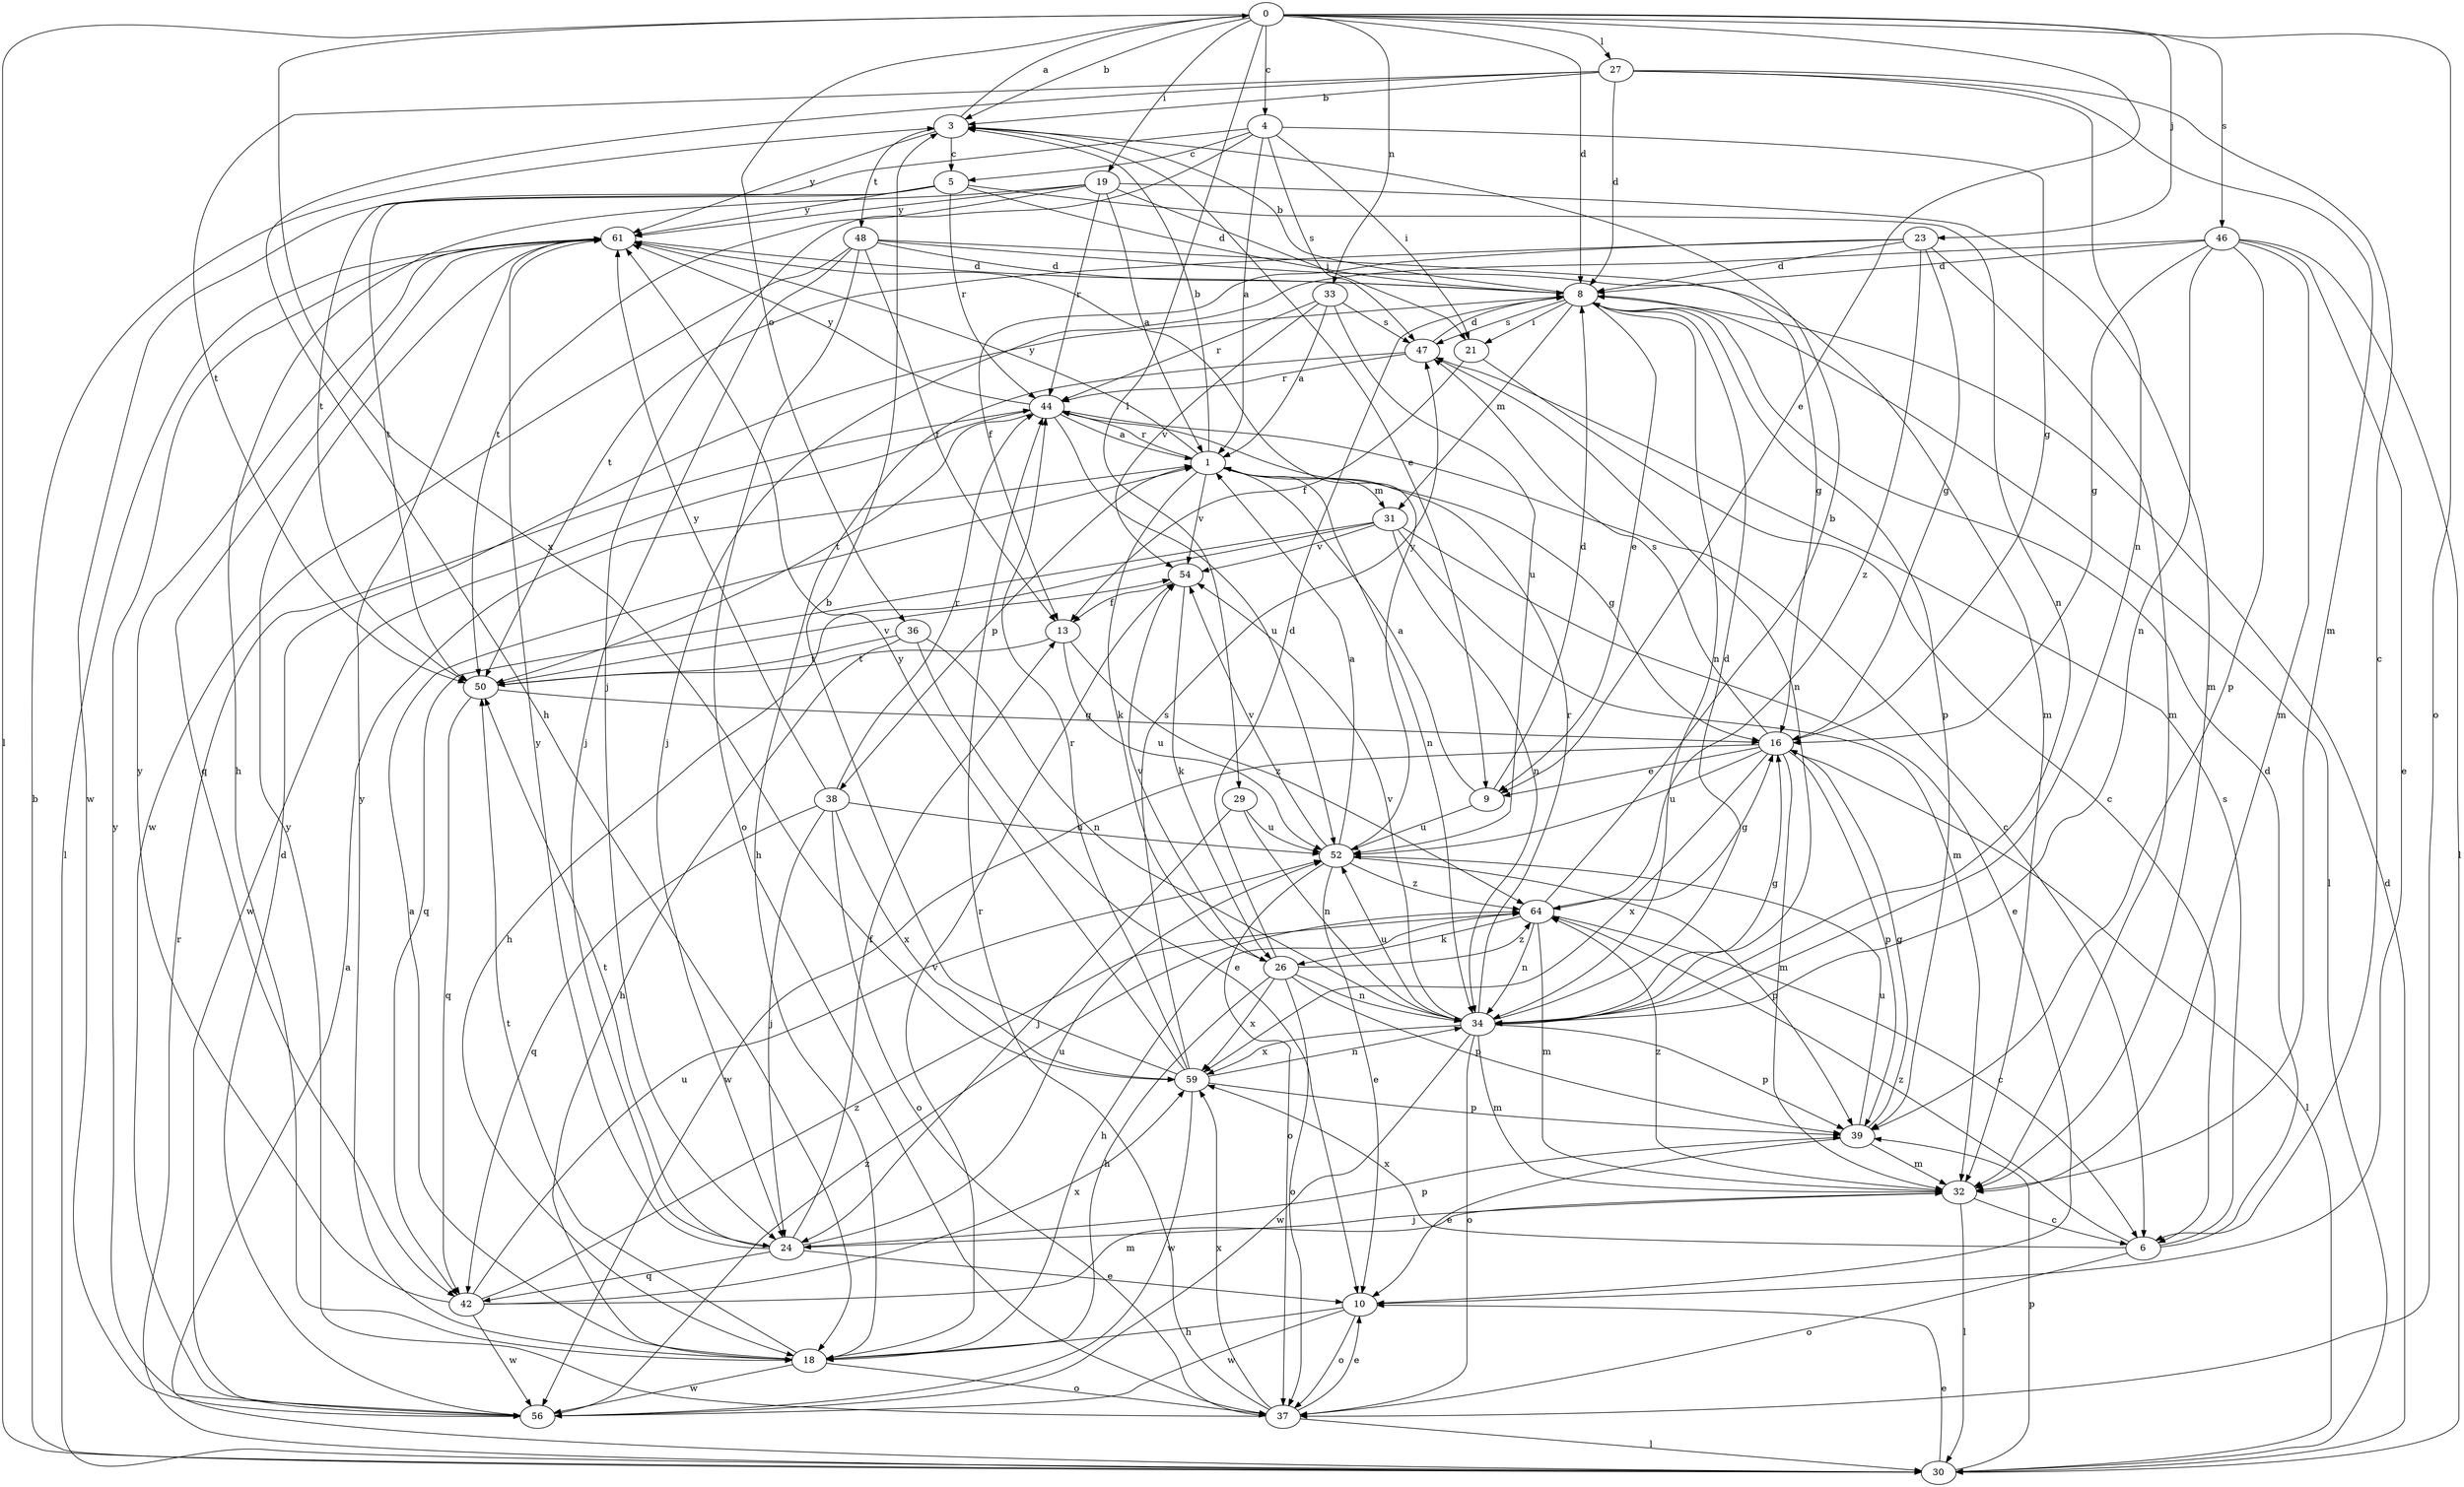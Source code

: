 strict digraph  {
0;
1;
3;
4;
5;
6;
8;
9;
10;
13;
16;
18;
19;
21;
23;
24;
26;
27;
29;
30;
31;
32;
33;
34;
36;
37;
38;
39;
42;
44;
46;
47;
48;
50;
52;
54;
56;
59;
61;
64;
0 -> 3  [label=b];
0 -> 4  [label=c];
0 -> 8  [label=d];
0 -> 9  [label=e];
0 -> 19  [label=i];
0 -> 23  [label=j];
0 -> 27  [label=l];
0 -> 29  [label=l];
0 -> 30  [label=l];
0 -> 33  [label=n];
0 -> 36  [label=o];
0 -> 37  [label=o];
0 -> 46  [label=s];
0 -> 59  [label=x];
1 -> 3  [label=b];
1 -> 16  [label=g];
1 -> 26  [label=k];
1 -> 31  [label=m];
1 -> 34  [label=n];
1 -> 38  [label=p];
1 -> 44  [label=r];
1 -> 54  [label=v];
1 -> 61  [label=y];
3 -> 0  [label=a];
3 -> 5  [label=c];
3 -> 9  [label=e];
3 -> 48  [label=t];
3 -> 61  [label=y];
4 -> 1  [label=a];
4 -> 5  [label=c];
4 -> 16  [label=g];
4 -> 21  [label=i];
4 -> 24  [label=j];
4 -> 47  [label=s];
4 -> 50  [label=t];
5 -> 8  [label=d];
5 -> 34  [label=n];
5 -> 44  [label=r];
5 -> 50  [label=t];
5 -> 56  [label=w];
5 -> 61  [label=y];
6 -> 8  [label=d];
6 -> 37  [label=o];
6 -> 47  [label=s];
6 -> 59  [label=x];
6 -> 64  [label=z];
8 -> 3  [label=b];
8 -> 9  [label=e];
8 -> 21  [label=i];
8 -> 30  [label=l];
8 -> 31  [label=m];
8 -> 34  [label=n];
8 -> 39  [label=p];
8 -> 47  [label=s];
9 -> 1  [label=a];
9 -> 8  [label=d];
9 -> 52  [label=u];
10 -> 18  [label=h];
10 -> 37  [label=o];
10 -> 56  [label=w];
13 -> 50  [label=t];
13 -> 52  [label=u];
13 -> 64  [label=z];
16 -> 9  [label=e];
16 -> 30  [label=l];
16 -> 32  [label=m];
16 -> 39  [label=p];
16 -> 47  [label=s];
16 -> 52  [label=u];
16 -> 56  [label=w];
16 -> 59  [label=x];
18 -> 1  [label=a];
18 -> 37  [label=o];
18 -> 50  [label=t];
18 -> 54  [label=v];
18 -> 56  [label=w];
18 -> 61  [label=y];
19 -> 1  [label=a];
19 -> 18  [label=h];
19 -> 21  [label=i];
19 -> 32  [label=m];
19 -> 44  [label=r];
19 -> 50  [label=t];
19 -> 61  [label=y];
21 -> 6  [label=c];
21 -> 13  [label=f];
23 -> 8  [label=d];
23 -> 13  [label=f];
23 -> 16  [label=g];
23 -> 32  [label=m];
23 -> 50  [label=t];
23 -> 64  [label=z];
24 -> 10  [label=e];
24 -> 13  [label=f];
24 -> 39  [label=p];
24 -> 42  [label=q];
24 -> 50  [label=t];
24 -> 52  [label=u];
24 -> 61  [label=y];
26 -> 8  [label=d];
26 -> 18  [label=h];
26 -> 34  [label=n];
26 -> 37  [label=o];
26 -> 39  [label=p];
26 -> 54  [label=v];
26 -> 59  [label=x];
26 -> 64  [label=z];
27 -> 3  [label=b];
27 -> 6  [label=c];
27 -> 8  [label=d];
27 -> 18  [label=h];
27 -> 32  [label=m];
27 -> 34  [label=n];
27 -> 50  [label=t];
29 -> 24  [label=j];
29 -> 34  [label=n];
29 -> 52  [label=u];
30 -> 1  [label=a];
30 -> 3  [label=b];
30 -> 8  [label=d];
30 -> 10  [label=e];
30 -> 39  [label=p];
30 -> 44  [label=r];
31 -> 10  [label=e];
31 -> 18  [label=h];
31 -> 32  [label=m];
31 -> 34  [label=n];
31 -> 42  [label=q];
31 -> 54  [label=v];
32 -> 6  [label=c];
32 -> 24  [label=j];
32 -> 30  [label=l];
32 -> 64  [label=z];
33 -> 1  [label=a];
33 -> 44  [label=r];
33 -> 47  [label=s];
33 -> 52  [label=u];
33 -> 54  [label=v];
34 -> 8  [label=d];
34 -> 16  [label=g];
34 -> 32  [label=m];
34 -> 37  [label=o];
34 -> 39  [label=p];
34 -> 44  [label=r];
34 -> 52  [label=u];
34 -> 54  [label=v];
34 -> 56  [label=w];
34 -> 59  [label=x];
36 -> 10  [label=e];
36 -> 18  [label=h];
36 -> 34  [label=n];
36 -> 50  [label=t];
37 -> 10  [label=e];
37 -> 30  [label=l];
37 -> 44  [label=r];
37 -> 59  [label=x];
37 -> 61  [label=y];
38 -> 24  [label=j];
38 -> 37  [label=o];
38 -> 42  [label=q];
38 -> 44  [label=r];
38 -> 52  [label=u];
38 -> 59  [label=x];
38 -> 61  [label=y];
39 -> 10  [label=e];
39 -> 16  [label=g];
39 -> 32  [label=m];
39 -> 52  [label=u];
42 -> 32  [label=m];
42 -> 52  [label=u];
42 -> 56  [label=w];
42 -> 59  [label=x];
42 -> 61  [label=y];
42 -> 64  [label=z];
44 -> 1  [label=a];
44 -> 6  [label=c];
44 -> 50  [label=t];
44 -> 52  [label=u];
44 -> 56  [label=w];
44 -> 61  [label=y];
46 -> 8  [label=d];
46 -> 10  [label=e];
46 -> 16  [label=g];
46 -> 24  [label=j];
46 -> 30  [label=l];
46 -> 32  [label=m];
46 -> 34  [label=n];
46 -> 39  [label=p];
47 -> 8  [label=d];
47 -> 18  [label=h];
47 -> 34  [label=n];
47 -> 44  [label=r];
48 -> 8  [label=d];
48 -> 13  [label=f];
48 -> 16  [label=g];
48 -> 24  [label=j];
48 -> 32  [label=m];
48 -> 37  [label=o];
48 -> 56  [label=w];
50 -> 16  [label=g];
50 -> 42  [label=q];
50 -> 54  [label=v];
52 -> 1  [label=a];
52 -> 10  [label=e];
52 -> 37  [label=o];
52 -> 39  [label=p];
52 -> 54  [label=v];
52 -> 61  [label=y];
52 -> 64  [label=z];
54 -> 13  [label=f];
54 -> 26  [label=k];
56 -> 8  [label=d];
56 -> 61  [label=y];
56 -> 64  [label=z];
59 -> 3  [label=b];
59 -> 34  [label=n];
59 -> 39  [label=p];
59 -> 44  [label=r];
59 -> 47  [label=s];
59 -> 56  [label=w];
59 -> 61  [label=y];
61 -> 8  [label=d];
61 -> 30  [label=l];
61 -> 42  [label=q];
64 -> 3  [label=b];
64 -> 6  [label=c];
64 -> 16  [label=g];
64 -> 18  [label=h];
64 -> 26  [label=k];
64 -> 32  [label=m];
64 -> 34  [label=n];
}

